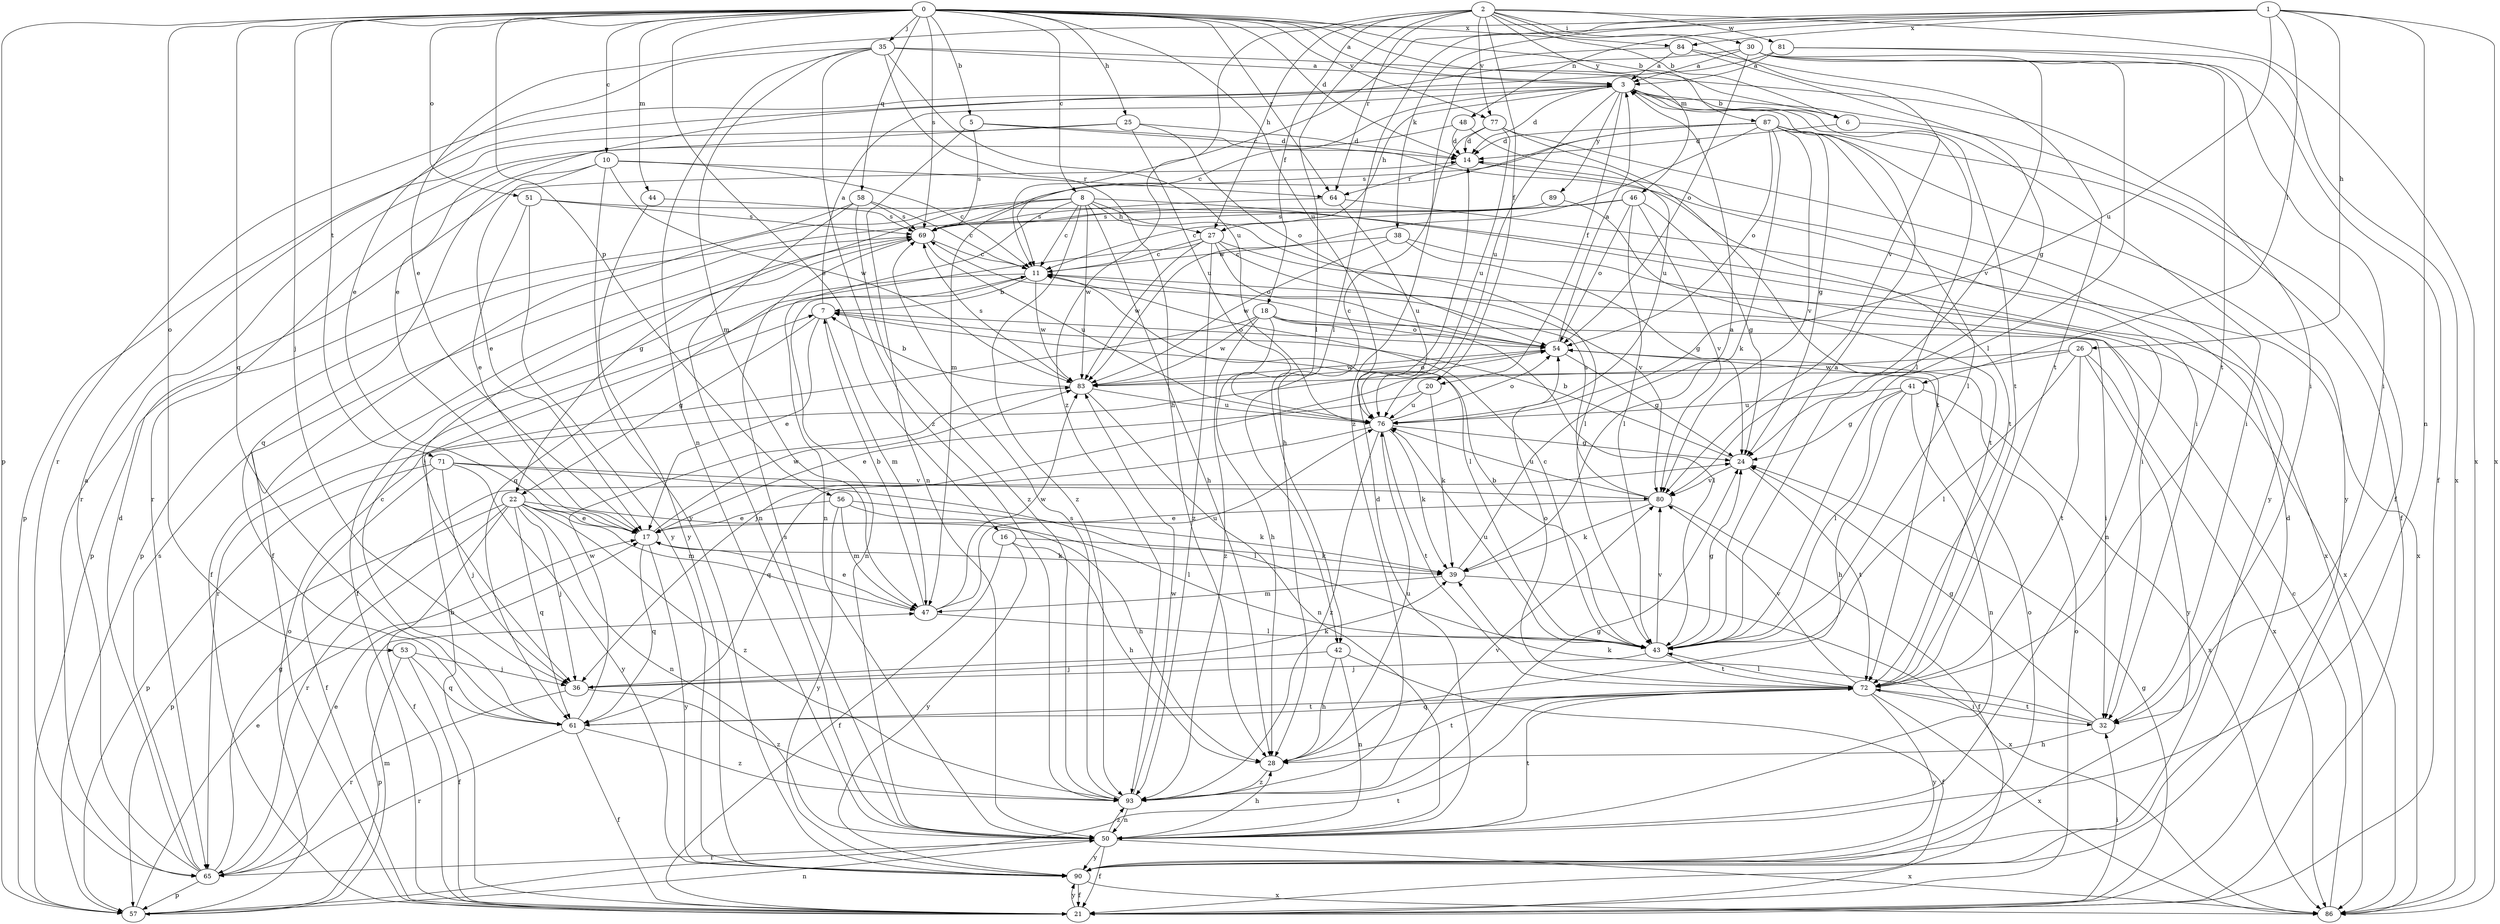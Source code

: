 strict digraph  {
0;
1;
2;
3;
5;
6;
7;
8;
10;
11;
14;
16;
17;
18;
20;
21;
22;
24;
25;
26;
27;
28;
30;
32;
35;
36;
38;
39;
41;
42;
43;
44;
46;
47;
48;
50;
51;
53;
54;
56;
57;
58;
61;
64;
65;
69;
71;
72;
76;
77;
80;
81;
83;
84;
86;
87;
89;
90;
93;
0 -> 3  [label=a];
0 -> 5  [label=b];
0 -> 6  [label=b];
0 -> 8  [label=c];
0 -> 10  [label=c];
0 -> 14  [label=d];
0 -> 16  [label=e];
0 -> 25  [label=h];
0 -> 35  [label=j];
0 -> 36  [label=j];
0 -> 44  [label=m];
0 -> 46  [label=m];
0 -> 51  [label=o];
0 -> 53  [label=o];
0 -> 56  [label=p];
0 -> 57  [label=p];
0 -> 58  [label=q];
0 -> 61  [label=q];
0 -> 64  [label=r];
0 -> 69  [label=s];
0 -> 71  [label=t];
0 -> 76  [label=u];
0 -> 77  [label=v];
0 -> 84  [label=x];
1 -> 11  [label=c];
1 -> 17  [label=e];
1 -> 26  [label=h];
1 -> 38  [label=k];
1 -> 41  [label=l];
1 -> 42  [label=l];
1 -> 48  [label=n];
1 -> 50  [label=n];
1 -> 76  [label=u];
1 -> 84  [label=x];
1 -> 86  [label=x];
2 -> 6  [label=b];
2 -> 18  [label=f];
2 -> 20  [label=f];
2 -> 27  [label=h];
2 -> 30  [label=i];
2 -> 42  [label=l];
2 -> 64  [label=r];
2 -> 77  [label=v];
2 -> 80  [label=v];
2 -> 81  [label=w];
2 -> 86  [label=x];
2 -> 87  [label=y];
2 -> 93  [label=z];
3 -> 6  [label=b];
3 -> 11  [label=c];
3 -> 14  [label=d];
3 -> 20  [label=f];
3 -> 21  [label=f];
3 -> 27  [label=h];
3 -> 43  [label=l];
3 -> 72  [label=t];
3 -> 76  [label=u];
3 -> 89  [label=y];
5 -> 14  [label=d];
5 -> 32  [label=i];
5 -> 50  [label=n];
5 -> 69  [label=s];
6 -> 14  [label=d];
6 -> 32  [label=i];
7 -> 3  [label=a];
7 -> 17  [label=e];
7 -> 22  [label=g];
7 -> 47  [label=m];
7 -> 54  [label=o];
8 -> 11  [label=c];
8 -> 21  [label=f];
8 -> 22  [label=g];
8 -> 27  [label=h];
8 -> 28  [label=h];
8 -> 32  [label=i];
8 -> 43  [label=l];
8 -> 50  [label=n];
8 -> 83  [label=w];
8 -> 93  [label=z];
10 -> 11  [label=c];
10 -> 17  [label=e];
10 -> 61  [label=q];
10 -> 64  [label=r];
10 -> 83  [label=w];
10 -> 90  [label=y];
11 -> 7  [label=b];
11 -> 21  [label=f];
11 -> 43  [label=l];
11 -> 50  [label=n];
11 -> 83  [label=w];
14 -> 64  [label=r];
14 -> 72  [label=t];
16 -> 21  [label=f];
16 -> 28  [label=h];
16 -> 39  [label=k];
16 -> 90  [label=y];
17 -> 39  [label=k];
17 -> 61  [label=q];
17 -> 83  [label=w];
17 -> 90  [label=y];
18 -> 28  [label=h];
18 -> 32  [label=i];
18 -> 43  [label=l];
18 -> 54  [label=o];
18 -> 65  [label=r];
18 -> 83  [label=w];
18 -> 93  [label=z];
20 -> 17  [label=e];
20 -> 39  [label=k];
20 -> 76  [label=u];
21 -> 7  [label=b];
21 -> 24  [label=g];
21 -> 32  [label=i];
21 -> 54  [label=o];
21 -> 90  [label=y];
22 -> 17  [label=e];
22 -> 21  [label=f];
22 -> 36  [label=j];
22 -> 43  [label=l];
22 -> 47  [label=m];
22 -> 50  [label=n];
22 -> 57  [label=p];
22 -> 61  [label=q];
22 -> 65  [label=r];
22 -> 93  [label=z];
24 -> 7  [label=b];
24 -> 72  [label=t];
24 -> 80  [label=v];
25 -> 14  [label=d];
25 -> 54  [label=o];
25 -> 57  [label=p];
25 -> 65  [label=r];
25 -> 76  [label=u];
26 -> 36  [label=j];
26 -> 43  [label=l];
26 -> 72  [label=t];
26 -> 83  [label=w];
26 -> 86  [label=x];
26 -> 90  [label=y];
27 -> 11  [label=c];
27 -> 54  [label=o];
27 -> 61  [label=q];
27 -> 80  [label=v];
27 -> 83  [label=w];
27 -> 86  [label=x];
27 -> 93  [label=z];
28 -> 72  [label=t];
28 -> 76  [label=u];
28 -> 93  [label=z];
30 -> 3  [label=a];
30 -> 17  [label=e];
30 -> 32  [label=i];
30 -> 43  [label=l];
30 -> 54  [label=o];
30 -> 72  [label=t];
30 -> 80  [label=v];
32 -> 24  [label=g];
32 -> 28  [label=h];
32 -> 39  [label=k];
32 -> 72  [label=t];
35 -> 3  [label=a];
35 -> 17  [label=e];
35 -> 28  [label=h];
35 -> 32  [label=i];
35 -> 47  [label=m];
35 -> 50  [label=n];
35 -> 76  [label=u];
35 -> 93  [label=z];
36 -> 39  [label=k];
36 -> 65  [label=r];
36 -> 93  [label=z];
38 -> 11  [label=c];
38 -> 24  [label=g];
38 -> 50  [label=n];
38 -> 83  [label=w];
39 -> 3  [label=a];
39 -> 47  [label=m];
39 -> 86  [label=x];
41 -> 24  [label=g];
41 -> 28  [label=h];
41 -> 43  [label=l];
41 -> 50  [label=n];
41 -> 76  [label=u];
41 -> 86  [label=x];
42 -> 21  [label=f];
42 -> 28  [label=h];
42 -> 36  [label=j];
42 -> 50  [label=n];
43 -> 3  [label=a];
43 -> 7  [label=b];
43 -> 11  [label=c];
43 -> 24  [label=g];
43 -> 36  [label=j];
43 -> 72  [label=t];
43 -> 76  [label=u];
43 -> 80  [label=v];
44 -> 69  [label=s];
44 -> 90  [label=y];
46 -> 11  [label=c];
46 -> 24  [label=g];
46 -> 43  [label=l];
46 -> 54  [label=o];
46 -> 57  [label=p];
46 -> 69  [label=s];
46 -> 80  [label=v];
47 -> 7  [label=b];
47 -> 17  [label=e];
47 -> 43  [label=l];
47 -> 76  [label=u];
47 -> 83  [label=w];
48 -> 14  [label=d];
48 -> 65  [label=r];
48 -> 76  [label=u];
50 -> 14  [label=d];
50 -> 21  [label=f];
50 -> 28  [label=h];
50 -> 65  [label=r];
50 -> 69  [label=s];
50 -> 72  [label=t];
50 -> 86  [label=x];
50 -> 90  [label=y];
50 -> 93  [label=z];
51 -> 17  [label=e];
51 -> 69  [label=s];
51 -> 86  [label=x];
51 -> 90  [label=y];
53 -> 21  [label=f];
53 -> 36  [label=j];
53 -> 57  [label=p];
53 -> 61  [label=q];
54 -> 3  [label=a];
54 -> 11  [label=c];
54 -> 24  [label=g];
54 -> 83  [label=w];
56 -> 17  [label=e];
56 -> 28  [label=h];
56 -> 39  [label=k];
56 -> 47  [label=m];
56 -> 90  [label=y];
57 -> 17  [label=e];
57 -> 47  [label=m];
57 -> 50  [label=n];
57 -> 54  [label=o];
57 -> 72  [label=t];
58 -> 11  [label=c];
58 -> 50  [label=n];
58 -> 57  [label=p];
58 -> 69  [label=s];
58 -> 93  [label=z];
61 -> 11  [label=c];
61 -> 21  [label=f];
61 -> 65  [label=r];
61 -> 72  [label=t];
61 -> 83  [label=w];
61 -> 93  [label=z];
64 -> 69  [label=s];
64 -> 76  [label=u];
64 -> 86  [label=x];
65 -> 3  [label=a];
65 -> 14  [label=d];
65 -> 17  [label=e];
65 -> 24  [label=g];
65 -> 57  [label=p];
65 -> 69  [label=s];
69 -> 11  [label=c];
69 -> 21  [label=f];
69 -> 36  [label=j];
69 -> 76  [label=u];
71 -> 21  [label=f];
71 -> 36  [label=j];
71 -> 43  [label=l];
71 -> 57  [label=p];
71 -> 80  [label=v];
71 -> 90  [label=y];
72 -> 32  [label=i];
72 -> 43  [label=l];
72 -> 54  [label=o];
72 -> 61  [label=q];
72 -> 80  [label=v];
72 -> 86  [label=x];
72 -> 90  [label=y];
76 -> 24  [label=g];
76 -> 39  [label=k];
76 -> 54  [label=o];
76 -> 61  [label=q];
76 -> 72  [label=t];
76 -> 93  [label=z];
77 -> 14  [label=d];
77 -> 28  [label=h];
77 -> 72  [label=t];
77 -> 76  [label=u];
77 -> 90  [label=y];
80 -> 17  [label=e];
80 -> 21  [label=f];
80 -> 39  [label=k];
80 -> 69  [label=s];
80 -> 76  [label=u];
81 -> 3  [label=a];
81 -> 21  [label=f];
81 -> 65  [label=r];
81 -> 86  [label=x];
83 -> 7  [label=b];
83 -> 50  [label=n];
83 -> 54  [label=o];
83 -> 69  [label=s];
83 -> 76  [label=u];
84 -> 3  [label=a];
84 -> 24  [label=g];
84 -> 72  [label=t];
84 -> 93  [label=z];
86 -> 11  [label=c];
87 -> 14  [label=d];
87 -> 21  [label=f];
87 -> 24  [label=g];
87 -> 39  [label=k];
87 -> 43  [label=l];
87 -> 47  [label=m];
87 -> 54  [label=o];
87 -> 69  [label=s];
87 -> 80  [label=v];
87 -> 83  [label=w];
87 -> 90  [label=y];
89 -> 69  [label=s];
89 -> 72  [label=t];
90 -> 14  [label=d];
90 -> 21  [label=f];
90 -> 54  [label=o];
90 -> 86  [label=x];
93 -> 24  [label=g];
93 -> 50  [label=n];
93 -> 69  [label=s];
93 -> 80  [label=v];
93 -> 83  [label=w];
}
